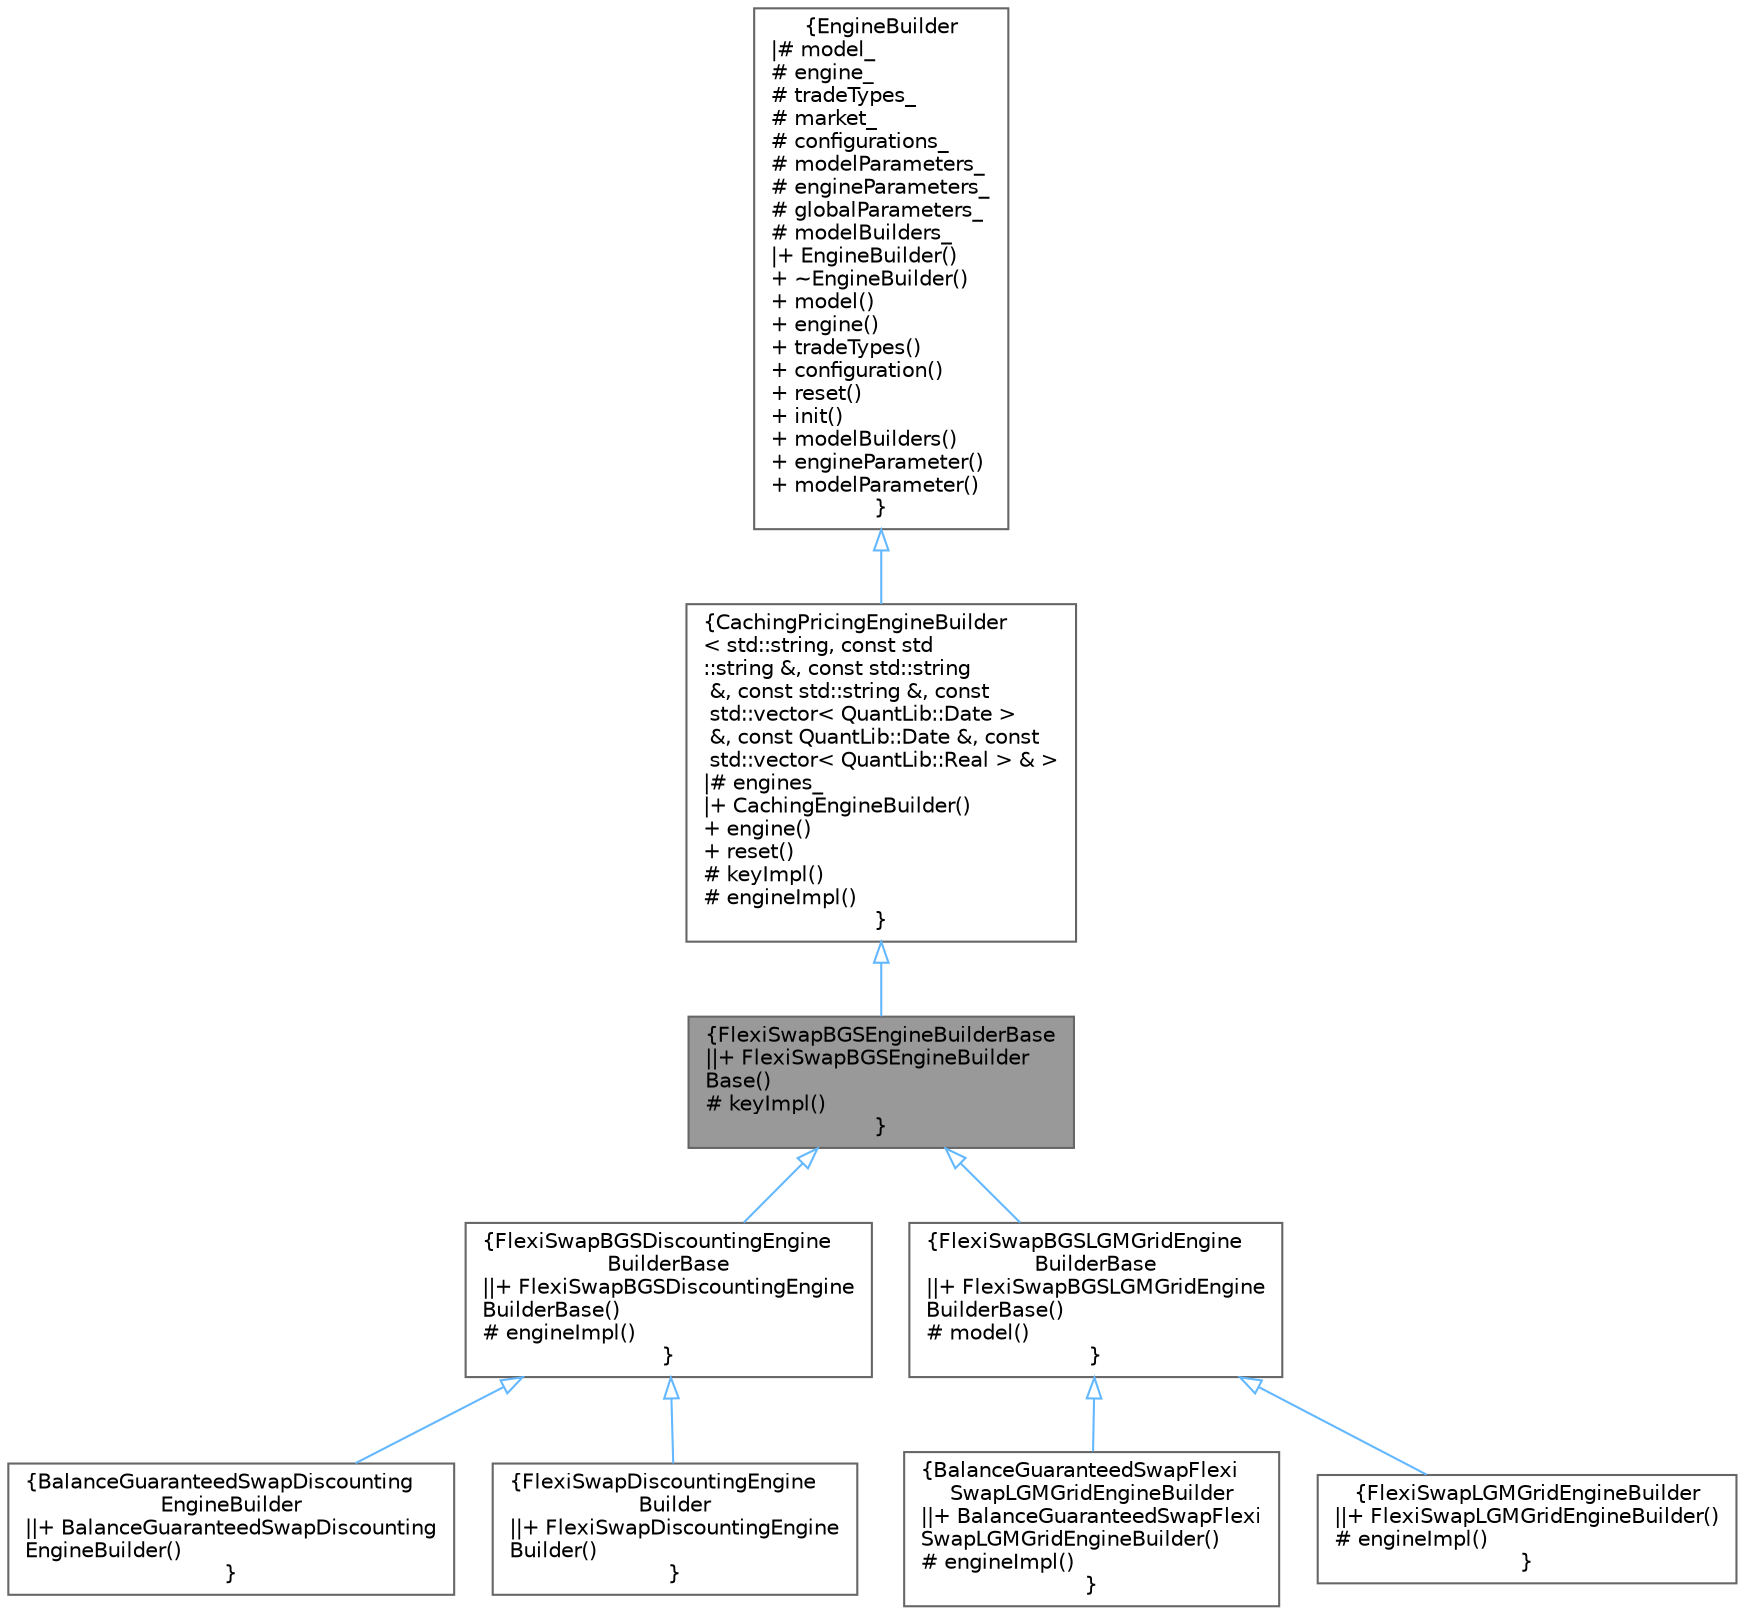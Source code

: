 digraph "FlexiSwapBGSEngineBuilderBase"
{
 // INTERACTIVE_SVG=YES
 // LATEX_PDF_SIZE
  bgcolor="transparent";
  edge [fontname=Helvetica,fontsize=10,labelfontname=Helvetica,labelfontsize=10];
  node [fontname=Helvetica,fontsize=10,shape=box,height=0.2,width=0.4];
  Node1 [label="{FlexiSwapBGSEngineBuilderBase\n||+ FlexiSwapBGSEngineBuilder\lBase()\l# keyImpl()\l}",height=0.2,width=0.4,color="gray40", fillcolor="grey60", style="filled", fontcolor="black",tooltip="Flexi Swap / BGS Engine Builder Base Class (id2 is used for BGS only)"];
  Node2 -> Node1 [dir="back",color="steelblue1",style="solid",arrowtail="onormal"];
  Node2 [label="{CachingPricingEngineBuilder\l\< std::string, const std\l::string &, const std::string\l &, const std::string &, const\l std::vector\< QuantLib::Date \>\l &, const QuantLib::Date &, const\l std::vector\< QuantLib::Real \> & \>\n|# engines_\l|+ CachingEngineBuilder()\l+ engine()\l+ reset()\l# keyImpl()\l# engineImpl()\l}",height=0.2,width=0.4,color="gray40", fillcolor="white", style="filled",URL="$classore_1_1data_1_1_caching_engine_builder.html",tooltip="Abstract template EngineBuilder class that can cache engines and coupon pricers."];
  Node3 -> Node2 [dir="back",color="steelblue1",style="solid",arrowtail="onormal"];
  Node3 [label="{EngineBuilder\n|# model_\l# engine_\l# tradeTypes_\l# market_\l# configurations_\l# modelParameters_\l# engineParameters_\l# globalParameters_\l# modelBuilders_\l|+ EngineBuilder()\l+ ~EngineBuilder()\l+ model()\l+ engine()\l+ tradeTypes()\l+ configuration()\l+ reset()\l+ init()\l+ modelBuilders()\l+ engineParameter()\l+ modelParameter()\l}",height=0.2,width=0.4,color="gray40", fillcolor="white", style="filled",URL="$classore_1_1data_1_1_engine_builder.html",tooltip="Base PricingEngine Builder class for a specific model and engine."];
  Node1 -> Node4 [dir="back",color="steelblue1",style="solid",arrowtail="onormal"];
  Node4 [label="{FlexiSwapBGSDiscountingEngine\lBuilderBase\n||+ FlexiSwapBGSDiscountingEngine\lBuilderBase()\l# engineImpl()\l}",height=0.2,width=0.4,color="gray40", fillcolor="white", style="filled",URL="$classore_1_1data_1_1_flexi_swap_b_g_s_discounting_engine_builder_base.html",tooltip="Flexi Swap / BGS Discounting Engine Builder."];
  Node4 -> Node5 [dir="back",color="steelblue1",style="solid",arrowtail="onormal"];
  Node5 [label="{BalanceGuaranteedSwapDiscounting\lEngineBuilder\n||+ BalanceGuaranteedSwapDiscounting\lEngineBuilder()\l}",height=0.2,width=0.4,color="gray40", fillcolor="white", style="filled",URL="$classore_1_1data_1_1_balance_guaranteed_swap_discounting_engine_builder.html",tooltip="Balance Guaranteed Swap Discounting Engine Builder."];
  Node4 -> Node6 [dir="back",color="steelblue1",style="solid",arrowtail="onormal"];
  Node6 [label="{FlexiSwapDiscountingEngine\lBuilder\n||+ FlexiSwapDiscountingEngine\lBuilder()\l}",height=0.2,width=0.4,color="gray40", fillcolor="white", style="filled",URL="$classore_1_1data_1_1_flexi_swap_discounting_engine_builder.html",tooltip="Flexi Swap Discounting Engine Builder."];
  Node1 -> Node7 [dir="back",color="steelblue1",style="solid",arrowtail="onormal"];
  Node7 [label="{FlexiSwapBGSLGMGridEngine\lBuilderBase\n||+ FlexiSwapBGSLGMGridEngine\lBuilderBase()\l# model()\l}",height=0.2,width=0.4,color="gray40", fillcolor="white", style="filled",URL="$classore_1_1data_1_1_flexi_swap_b_g_s_l_g_m_grid_engine_builder_base.html",tooltip="Flexi Swap / BGS Numeric LGM Grid Engine Builder Base Class."];
  Node7 -> Node8 [dir="back",color="steelblue1",style="solid",arrowtail="onormal"];
  Node8 [label="{BalanceGuaranteedSwapFlexi\lSwapLGMGridEngineBuilder\n||+ BalanceGuaranteedSwapFlexi\lSwapLGMGridEngineBuilder()\l# engineImpl()\l}",height=0.2,width=0.4,color="gray40", fillcolor="white", style="filled",URL="$classore_1_1data_1_1_balance_guaranteed_swap_flexi_swap_l_g_m_grid_engine_builder.html",tooltip="Balance Guaranteed Swap Flexi Swap LGM Grid Engine Builder."];
  Node7 -> Node9 [dir="back",color="steelblue1",style="solid",arrowtail="onormal"];
  Node9 [label="{FlexiSwapLGMGridEngineBuilder\n||+ FlexiSwapLGMGridEngineBuilder()\l# engineImpl()\l}",height=0.2,width=0.4,color="gray40", fillcolor="white", style="filled",URL="$classore_1_1data_1_1_flexi_swap_l_g_m_grid_engine_builder.html",tooltip="Flexi Swap LGM Grid Engine Builder."];
}
